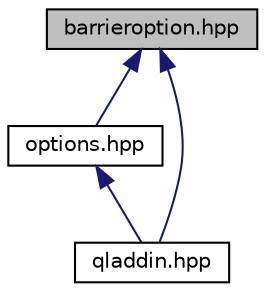 digraph "barrieroption.hpp"
{
  edge [fontname="Helvetica",fontsize="10",labelfontname="Helvetica",labelfontsize="10"];
  node [fontname="Helvetica",fontsize="10",shape=record];
  Node5 [label="barrieroption.hpp",height=0.2,width=0.4,color="black", fillcolor="grey75", style="filled", fontcolor="black"];
  Node5 -> Node6 [dir="back",color="midnightblue",fontsize="10",style="solid",fontname="Helvetica"];
  Node6 [label="options.hpp",height=0.2,width=0.4,color="black", fillcolor="white", style="filled",URL="$options_8hpp.html"];
  Node6 -> Node7 [dir="back",color="midnightblue",fontsize="10",style="solid",fontname="Helvetica"];
  Node7 [label="qladdin.hpp",height=0.2,width=0.4,color="black", fillcolor="white", style="filled",URL="$qladdin_8hpp.html"];
  Node5 -> Node7 [dir="back",color="midnightblue",fontsize="10",style="solid",fontname="Helvetica"];
}
